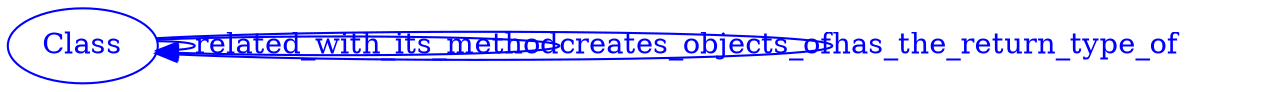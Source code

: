 digraph SubdueGraph {
  89 [label="Class",color=blue,fontcolor=blue];
  89 -> 89 [label="related_with_its_method",color=blue,fontcolor=blue];
  89 -> 89 [label="creates_objects_of",color=blue,fontcolor=blue];
  89 -> 89 [label="has_the_return_type_of",color=blue,fontcolor=blue];
}
